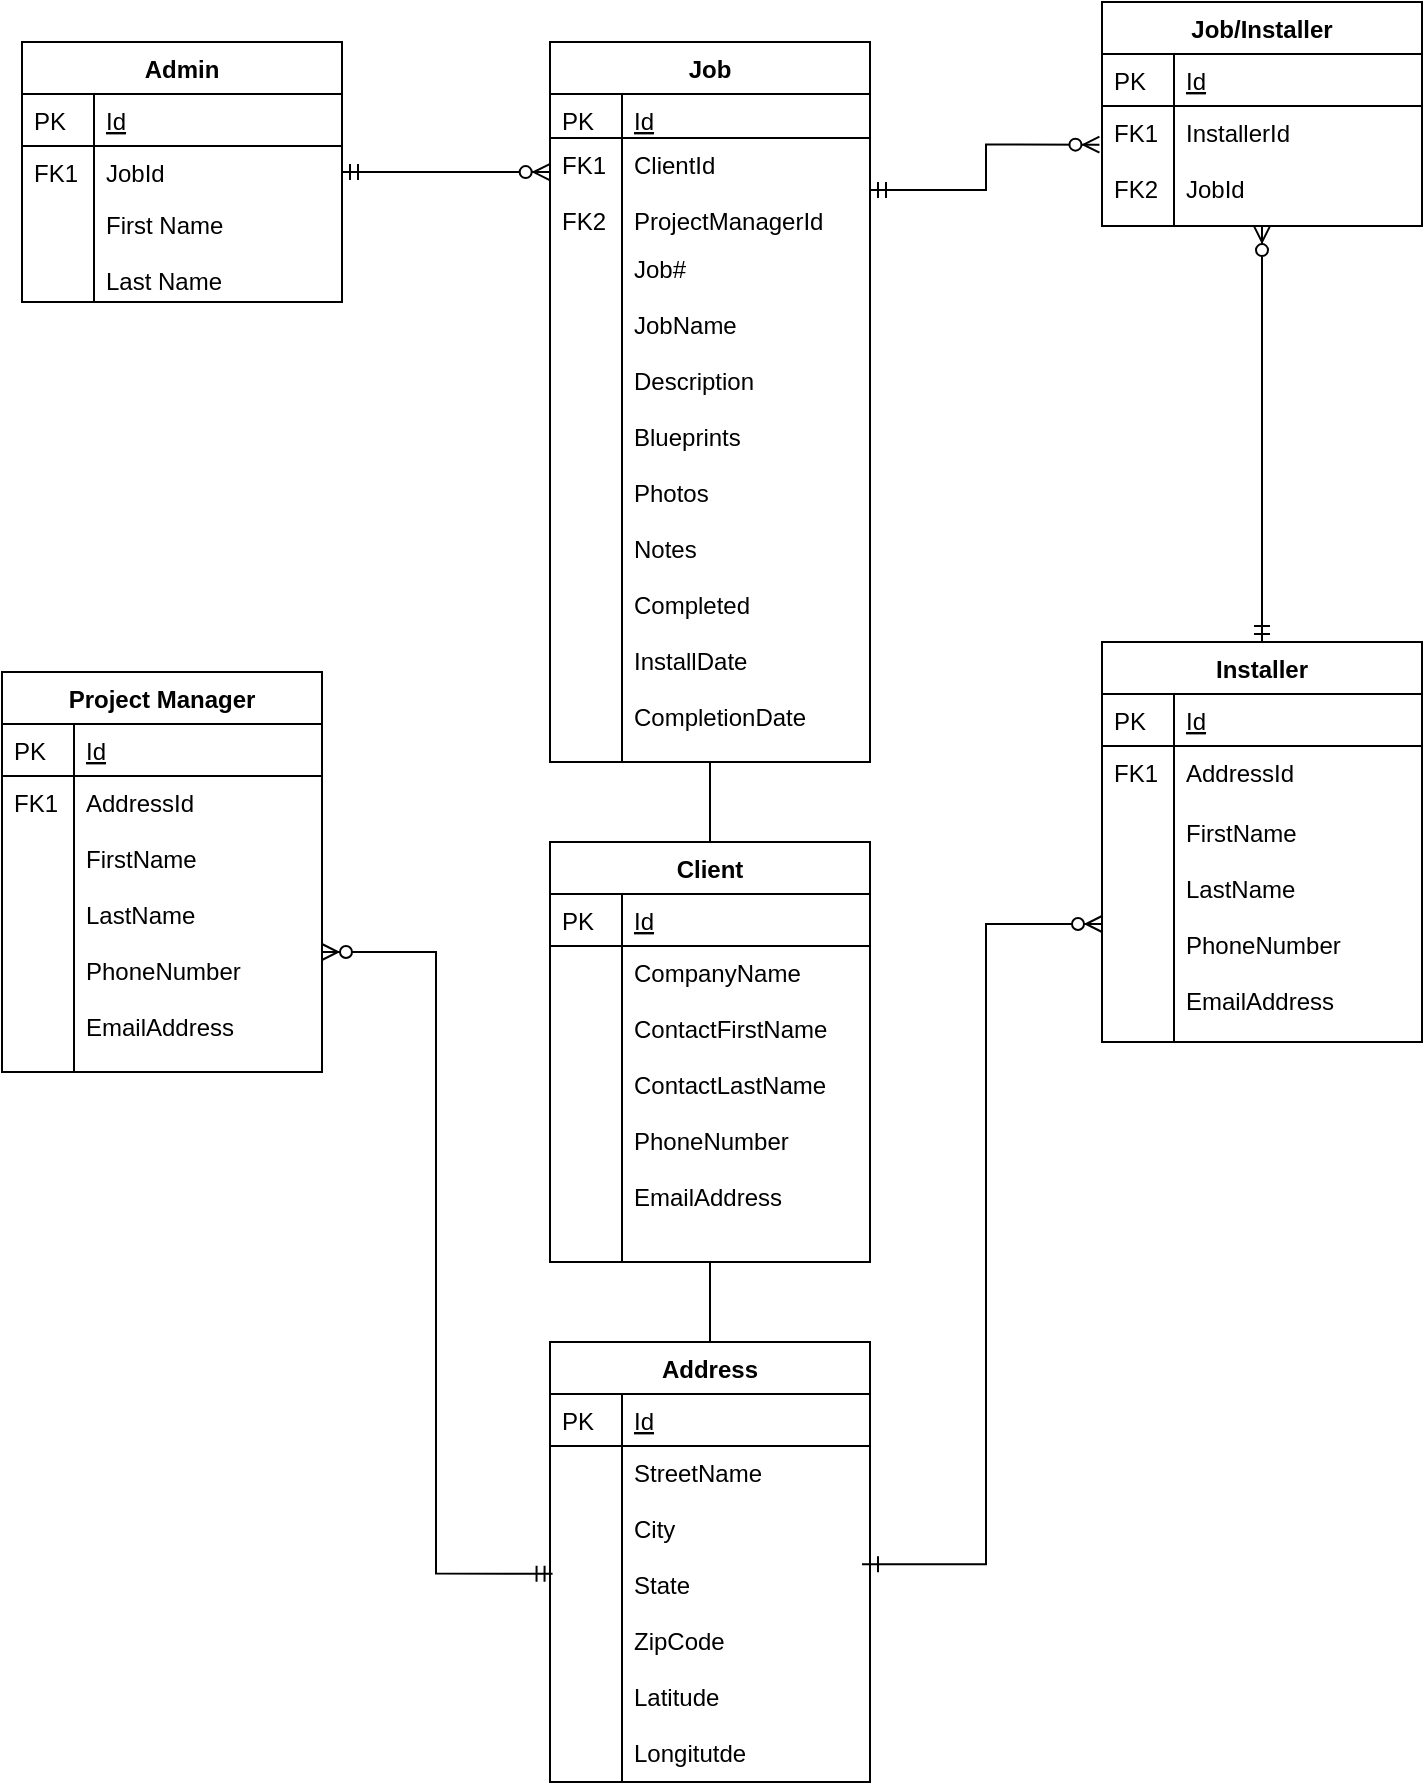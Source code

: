 <mxfile version="12.8.8" type="device"><diagram id="C5RBs43oDa-KdzZeNtuy" name="Page-1"><mxGraphModel dx="1826" dy="877" grid="1" gridSize="10" guides="1" tooltips="1" connect="1" arrows="1" fold="1" page="1" pageScale="1" pageWidth="827" pageHeight="1169" math="0" shadow="0"><root><mxCell id="WIyWlLk6GJQsqaUBKTNV-0"/><mxCell id="WIyWlLk6GJQsqaUBKTNV-1" parent="WIyWlLk6GJQsqaUBKTNV-0"/><mxCell id="zkfFHV4jXpPFQw0GAbJ--56" value="Job" style="swimlane;fontStyle=1;childLayout=stackLayout;horizontal=1;startSize=26;horizontalStack=0;resizeParent=1;resizeLast=0;collapsible=1;marginBottom=0;rounded=0;shadow=0;strokeWidth=1;" parent="WIyWlLk6GJQsqaUBKTNV-1" vertex="1"><mxGeometry x="334" y="170" width="160" height="360" as="geometry"><mxRectangle x="260" y="80" width="160" height="26" as="alternateBounds"/></mxGeometry></mxCell><mxCell id="zkfFHV4jXpPFQw0GAbJ--57" value="Id" style="shape=partialRectangle;top=0;left=0;right=0;bottom=1;align=left;verticalAlign=top;fillColor=none;spacingLeft=40;spacingRight=4;overflow=hidden;rotatable=0;points=[[0,0.5],[1,0.5]];portConstraint=eastwest;dropTarget=0;rounded=0;shadow=0;strokeWidth=1;fontStyle=4" parent="zkfFHV4jXpPFQw0GAbJ--56" vertex="1"><mxGeometry y="26" width="160" height="22" as="geometry"/></mxCell><mxCell id="zkfFHV4jXpPFQw0GAbJ--58" value="PK" style="shape=partialRectangle;top=0;left=0;bottom=0;fillColor=none;align=left;verticalAlign=top;spacingLeft=4;spacingRight=4;overflow=hidden;rotatable=0;points=[];portConstraint=eastwest;part=1;" parent="zkfFHV4jXpPFQw0GAbJ--57" vertex="1" connectable="0"><mxGeometry width="36" height="22" as="geometry"/></mxCell><mxCell id="zkfFHV4jXpPFQw0GAbJ--59" value="ClientId&#10;&#10;ProjectManagerId" style="shape=partialRectangle;top=0;left=0;right=0;bottom=0;align=left;verticalAlign=top;fillColor=none;spacingLeft=40;spacingRight=4;overflow=hidden;rotatable=0;points=[[0,0.5],[1,0.5]];portConstraint=eastwest;dropTarget=0;rounded=0;shadow=0;strokeWidth=1;" parent="zkfFHV4jXpPFQw0GAbJ--56" vertex="1"><mxGeometry y="48" width="160" height="52" as="geometry"/></mxCell><mxCell id="zkfFHV4jXpPFQw0GAbJ--60" value="FK1&#10;&#10;FK2" style="shape=partialRectangle;top=0;left=0;bottom=0;fillColor=none;align=left;verticalAlign=top;spacingLeft=4;spacingRight=4;overflow=hidden;rotatable=0;points=[];portConstraint=eastwest;part=1;" parent="zkfFHV4jXpPFQw0GAbJ--59" vertex="1" connectable="0"><mxGeometry width="36" height="52" as="geometry"/></mxCell><mxCell id="zkfFHV4jXpPFQw0GAbJ--61" value="Job#&#10;&#10;JobName&#10;&#10;Description&#10;&#10;Blueprints&#10;&#10;Photos&#10;&#10;Notes&#10;&#10;Completed&#10;&#10;InstallDate&#10;&#10;CompletionDate" style="shape=partialRectangle;top=0;left=0;right=0;bottom=0;align=left;verticalAlign=top;fillColor=none;spacingLeft=40;spacingRight=4;overflow=hidden;rotatable=0;points=[[0,0.5],[1,0.5]];portConstraint=eastwest;dropTarget=0;rounded=0;shadow=0;strokeWidth=1;" parent="zkfFHV4jXpPFQw0GAbJ--56" vertex="1"><mxGeometry y="100" width="160" height="260" as="geometry"/></mxCell><mxCell id="zkfFHV4jXpPFQw0GAbJ--62" value="" style="shape=partialRectangle;top=0;left=0;bottom=0;fillColor=none;align=left;verticalAlign=top;spacingLeft=4;spacingRight=4;overflow=hidden;rotatable=0;points=[];portConstraint=eastwest;part=1;" parent="zkfFHV4jXpPFQw0GAbJ--61" vertex="1" connectable="0"><mxGeometry width="36" height="260.0" as="geometry"/></mxCell><mxCell id="0RuMeNgLi5jR3YJx_9in-46" style="edgeStyle=orthogonalEdgeStyle;rounded=0;orthogonalLoop=1;jettySize=auto;html=1;startArrow=none;startFill=0;endArrow=none;endFill=0;entryX=0.5;entryY=1;entryDx=0;entryDy=0;entryPerimeter=0;" parent="WIyWlLk6GJQsqaUBKTNV-1" source="0RuMeNgLi5jR3YJx_9in-0" target="zkfFHV4jXpPFQw0GAbJ--54" edge="1"><mxGeometry relative="1" as="geometry"><mxPoint x="414" y="740.0" as="targetPoint"/></mxGeometry></mxCell><mxCell id="0RuMeNgLi5jR3YJx_9in-44" style="edgeStyle=orthogonalEdgeStyle;rounded=0;orthogonalLoop=1;jettySize=auto;html=1;entryX=0.008;entryY=0.38;entryDx=0;entryDy=0;entryPerimeter=0;startArrow=ERzeroToMany;startFill=1;endArrow=ERmandOne;endFill=0;" parent="WIyWlLk6GJQsqaUBKTNV-1" source="0RuMeNgLi5jR3YJx_9in-34" target="0RuMeNgLi5jR3YJx_9in-3" edge="1"><mxGeometry relative="1" as="geometry"/></mxCell><mxCell id="0RuMeNgLi5jR3YJx_9in-45" style="edgeStyle=orthogonalEdgeStyle;rounded=0;orthogonalLoop=1;jettySize=auto;html=1;entryX=0.975;entryY=0.352;entryDx=0;entryDy=0;entryPerimeter=0;startArrow=ERzeroToMany;startFill=1;endArrow=ERmandOne;endFill=0;" parent="WIyWlLk6GJQsqaUBKTNV-1" source="0RuMeNgLi5jR3YJx_9in-19" target="0RuMeNgLi5jR3YJx_9in-3" edge="1"><mxGeometry relative="1" as="geometry"/></mxCell><mxCell id="0RuMeNgLi5jR3YJx_9in-47" style="edgeStyle=orthogonalEdgeStyle;rounded=0;orthogonalLoop=1;jettySize=auto;html=1;exitX=0.5;exitY=0;exitDx=0;exitDy=0;startArrow=none;startFill=0;endArrow=none;endFill=0;entryX=0.5;entryY=1.002;entryDx=0;entryDy=0;entryPerimeter=0;" parent="WIyWlLk6GJQsqaUBKTNV-1" source="zkfFHV4jXpPFQw0GAbJ--51" target="zkfFHV4jXpPFQw0GAbJ--61" edge="1"><mxGeometry relative="1" as="geometry"><mxPoint x="414" y="420" as="targetPoint"/></mxGeometry></mxCell><mxCell id="KQx-z6SdK_46nNqS55du-7" style="edgeStyle=orthogonalEdgeStyle;rounded=0;orthogonalLoop=1;jettySize=auto;html=1;entryX=0.5;entryY=1.001;entryDx=0;entryDy=0;entryPerimeter=0;endArrow=ERzeroToMany;endFill=1;startArrow=ERmandOne;startFill=0;" edge="1" parent="WIyWlLk6GJQsqaUBKTNV-1" source="0RuMeNgLi5jR3YJx_9in-14" target="KQx-z6SdK_46nNqS55du-3"><mxGeometry relative="1" as="geometry"><mxPoint x="690" y="230" as="targetPoint"/></mxGeometry></mxCell><mxCell id="0RuMeNgLi5jR3YJx_9in-14" value="Installer" style="swimlane;fontStyle=1;childLayout=stackLayout;horizontal=1;startSize=26;horizontalStack=0;resizeParent=1;resizeLast=0;collapsible=1;marginBottom=0;rounded=0;shadow=0;strokeWidth=1;" parent="WIyWlLk6GJQsqaUBKTNV-1" vertex="1"><mxGeometry x="610" y="470" width="160" height="200" as="geometry"><mxRectangle x="260" y="270" width="160" height="26" as="alternateBounds"/></mxGeometry></mxCell><mxCell id="0RuMeNgLi5jR3YJx_9in-15" value="Id" style="shape=partialRectangle;top=0;left=0;right=0;bottom=1;align=left;verticalAlign=top;fillColor=none;spacingLeft=40;spacingRight=4;overflow=hidden;rotatable=0;points=[[0,0.5],[1,0.5]];portConstraint=eastwest;dropTarget=0;rounded=0;shadow=0;strokeWidth=1;fontStyle=4" parent="0RuMeNgLi5jR3YJx_9in-14" vertex="1"><mxGeometry y="26" width="160" height="26" as="geometry"/></mxCell><mxCell id="0RuMeNgLi5jR3YJx_9in-16" value="PK" style="shape=partialRectangle;top=0;left=0;bottom=0;fillColor=none;align=left;verticalAlign=top;spacingLeft=4;spacingRight=4;overflow=hidden;rotatable=0;points=[];portConstraint=eastwest;part=1;" parent="0RuMeNgLi5jR3YJx_9in-15" vertex="1" connectable="0"><mxGeometry width="36" height="26" as="geometry"/></mxCell><mxCell id="0RuMeNgLi5jR3YJx_9in-17" value="AddressId" style="shape=partialRectangle;top=0;left=0;right=0;bottom=0;align=left;verticalAlign=top;fillColor=none;spacingLeft=40;spacingRight=4;overflow=hidden;rotatable=0;points=[[0,0.5],[1,0.5]];portConstraint=eastwest;dropTarget=0;rounded=0;shadow=0;strokeWidth=1;" parent="0RuMeNgLi5jR3YJx_9in-14" vertex="1"><mxGeometry y="52" width="160" height="30" as="geometry"/></mxCell><mxCell id="0RuMeNgLi5jR3YJx_9in-18" value="FK1" style="shape=partialRectangle;top=0;left=0;bottom=0;fillColor=none;align=left;verticalAlign=top;spacingLeft=4;spacingRight=4;overflow=hidden;rotatable=0;points=[];portConstraint=eastwest;part=1;" parent="0RuMeNgLi5jR3YJx_9in-17" vertex="1" connectable="0"><mxGeometry width="36" height="30" as="geometry"/></mxCell><mxCell id="0RuMeNgLi5jR3YJx_9in-19" value="FirstName&#10;&#10;LastName&#10;&#10;PhoneNumber&#10;&#10;EmailAddress" style="shape=partialRectangle;top=0;left=0;right=0;bottom=0;align=left;verticalAlign=top;fillColor=none;spacingLeft=40;spacingRight=4;overflow=hidden;rotatable=0;points=[[0,0.5],[1,0.5]];portConstraint=eastwest;dropTarget=0;rounded=0;shadow=0;strokeWidth=1;" parent="0RuMeNgLi5jR3YJx_9in-14" vertex="1"><mxGeometry y="82" width="160" height="118" as="geometry"/></mxCell><mxCell id="0RuMeNgLi5jR3YJx_9in-20" value="" style="shape=partialRectangle;top=0;left=0;bottom=0;fillColor=none;align=left;verticalAlign=top;spacingLeft=4;spacingRight=4;overflow=hidden;rotatable=0;points=[];portConstraint=eastwest;part=1;" parent="0RuMeNgLi5jR3YJx_9in-19" vertex="1" connectable="0"><mxGeometry width="36" height="118" as="geometry"/></mxCell><mxCell id="KQx-z6SdK_46nNqS55du-0" value="Job/Installer" style="swimlane;fontStyle=1;childLayout=stackLayout;horizontal=1;startSize=26;horizontalStack=0;resizeParent=1;resizeLast=0;collapsible=1;marginBottom=0;rounded=0;shadow=0;strokeWidth=1;" vertex="1" parent="WIyWlLk6GJQsqaUBKTNV-1"><mxGeometry x="610" y="150" width="160" height="112" as="geometry"><mxRectangle x="260" y="270" width="160" height="26" as="alternateBounds"/></mxGeometry></mxCell><mxCell id="KQx-z6SdK_46nNqS55du-1" value="Id" style="shape=partialRectangle;top=0;left=0;right=0;bottom=1;align=left;verticalAlign=top;fillColor=none;spacingLeft=40;spacingRight=4;overflow=hidden;rotatable=0;points=[[0,0.5],[1,0.5]];portConstraint=eastwest;dropTarget=0;rounded=0;shadow=0;strokeWidth=1;fontStyle=4" vertex="1" parent="KQx-z6SdK_46nNqS55du-0"><mxGeometry y="26" width="160" height="26" as="geometry"/></mxCell><mxCell id="KQx-z6SdK_46nNqS55du-2" value="PK" style="shape=partialRectangle;top=0;left=0;bottom=0;fillColor=none;align=left;verticalAlign=top;spacingLeft=4;spacingRight=4;overflow=hidden;rotatable=0;points=[];portConstraint=eastwest;part=1;" vertex="1" connectable="0" parent="KQx-z6SdK_46nNqS55du-1"><mxGeometry width="36" height="26" as="geometry"/></mxCell><mxCell id="KQx-z6SdK_46nNqS55du-3" value="InstallerId&#10;&#10;JobId" style="shape=partialRectangle;top=0;left=0;right=0;bottom=0;align=left;verticalAlign=top;fillColor=none;spacingLeft=40;spacingRight=4;overflow=hidden;rotatable=0;points=[[0,0.5],[1,0.5]];portConstraint=eastwest;dropTarget=0;rounded=0;shadow=0;strokeWidth=1;" vertex="1" parent="KQx-z6SdK_46nNqS55du-0"><mxGeometry y="52" width="160" height="60" as="geometry"/></mxCell><mxCell id="KQx-z6SdK_46nNqS55du-4" value="FK1&#10;&#10;FK2" style="shape=partialRectangle;top=0;left=0;bottom=0;fillColor=none;align=left;verticalAlign=top;spacingLeft=4;spacingRight=4;overflow=hidden;rotatable=0;points=[];portConstraint=eastwest;part=1;" vertex="1" connectable="0" parent="KQx-z6SdK_46nNqS55du-3"><mxGeometry width="36" height="60" as="geometry"/></mxCell><mxCell id="KQx-z6SdK_46nNqS55du-12" style="edgeStyle=orthogonalEdgeStyle;rounded=0;orthogonalLoop=1;jettySize=auto;html=1;entryX=-0.008;entryY=0.322;entryDx=0;entryDy=0;entryPerimeter=0;startArrow=ERmandOne;startFill=0;endArrow=ERzeroToMany;endFill=1;" edge="1" parent="WIyWlLk6GJQsqaUBKTNV-1" source="zkfFHV4jXpPFQw0GAbJ--59" target="KQx-z6SdK_46nNqS55du-3"><mxGeometry relative="1" as="geometry"/></mxCell><mxCell id="zkfFHV4jXpPFQw0GAbJ--51" value="Client" style="swimlane;fontStyle=1;childLayout=stackLayout;horizontal=1;startSize=26;horizontalStack=0;resizeParent=1;resizeLast=0;collapsible=1;marginBottom=0;rounded=0;shadow=0;strokeWidth=1;" parent="WIyWlLk6GJQsqaUBKTNV-1" vertex="1"><mxGeometry x="334" y="570" width="160" height="210" as="geometry"><mxRectangle x="20" y="80" width="160" height="26" as="alternateBounds"/></mxGeometry></mxCell><mxCell id="zkfFHV4jXpPFQw0GAbJ--52" value="Id" style="shape=partialRectangle;top=0;left=0;right=0;bottom=1;align=left;verticalAlign=top;fillColor=none;spacingLeft=40;spacingRight=4;overflow=hidden;rotatable=0;points=[[0,0.5],[1,0.5]];portConstraint=eastwest;dropTarget=0;rounded=0;shadow=0;strokeWidth=1;fontStyle=4" parent="zkfFHV4jXpPFQw0GAbJ--51" vertex="1"><mxGeometry y="26" width="160" height="26" as="geometry"/></mxCell><mxCell id="zkfFHV4jXpPFQw0GAbJ--53" value="PK" style="shape=partialRectangle;top=0;left=0;bottom=0;fillColor=none;align=left;verticalAlign=top;spacingLeft=4;spacingRight=4;overflow=hidden;rotatable=0;points=[];portConstraint=eastwest;part=1;" parent="zkfFHV4jXpPFQw0GAbJ--52" vertex="1" connectable="0"><mxGeometry width="36" height="26" as="geometry"/></mxCell><mxCell id="zkfFHV4jXpPFQw0GAbJ--54" value="CompanyName&#10;&#10;ContactFirstName&#10;&#10;ContactLastName&#10;&#10;PhoneNumber&#10;&#10;EmailAddress" style="shape=partialRectangle;top=0;left=0;right=0;bottom=0;align=left;verticalAlign=top;fillColor=none;spacingLeft=40;spacingRight=4;overflow=hidden;rotatable=0;points=[[0,0.5],[1,0.5]];portConstraint=eastwest;dropTarget=0;rounded=0;shadow=0;strokeWidth=1;" parent="zkfFHV4jXpPFQw0GAbJ--51" vertex="1"><mxGeometry y="52" width="160" height="158" as="geometry"/></mxCell><mxCell id="zkfFHV4jXpPFQw0GAbJ--55" value="" style="shape=partialRectangle;top=0;left=0;bottom=0;fillColor=none;align=left;verticalAlign=top;spacingLeft=4;spacingRight=4;overflow=hidden;rotatable=0;points=[];portConstraint=eastwest;part=1;" parent="zkfFHV4jXpPFQw0GAbJ--54" vertex="1" connectable="0"><mxGeometry width="36" height="158" as="geometry"/></mxCell><mxCell id="0RuMeNgLi5jR3YJx_9in-0" value="Address" style="swimlane;fontStyle=1;childLayout=stackLayout;horizontal=1;startSize=26;horizontalStack=0;resizeParent=1;resizeLast=0;collapsible=1;marginBottom=0;rounded=0;shadow=0;strokeWidth=1;" parent="WIyWlLk6GJQsqaUBKTNV-1" vertex="1"><mxGeometry x="334" y="820" width="160" height="220" as="geometry"><mxRectangle x="260" y="270" width="160" height="26" as="alternateBounds"/></mxGeometry></mxCell><mxCell id="0RuMeNgLi5jR3YJx_9in-1" value="Id" style="shape=partialRectangle;top=0;left=0;right=0;bottom=1;align=left;verticalAlign=top;fillColor=none;spacingLeft=40;spacingRight=4;overflow=hidden;rotatable=0;points=[[0,0.5],[1,0.5]];portConstraint=eastwest;dropTarget=0;rounded=0;shadow=0;strokeWidth=1;fontStyle=4" parent="0RuMeNgLi5jR3YJx_9in-0" vertex="1"><mxGeometry y="26" width="160" height="26" as="geometry"/></mxCell><mxCell id="0RuMeNgLi5jR3YJx_9in-2" value="PK" style="shape=partialRectangle;top=0;left=0;bottom=0;fillColor=none;align=left;verticalAlign=top;spacingLeft=4;spacingRight=4;overflow=hidden;rotatable=0;points=[];portConstraint=eastwest;part=1;" parent="0RuMeNgLi5jR3YJx_9in-1" vertex="1" connectable="0"><mxGeometry width="36" height="26" as="geometry"/></mxCell><mxCell id="0RuMeNgLi5jR3YJx_9in-3" value="StreetName&#10;&#10;City&#10;&#10;State&#10;&#10;ZipCode&#10;&#10;Latitude&#10;&#10;Longitutde" style="shape=partialRectangle;top=0;left=0;right=0;bottom=0;align=left;verticalAlign=top;fillColor=none;spacingLeft=40;spacingRight=4;overflow=hidden;rotatable=0;points=[[0,0.5],[1,0.5]];portConstraint=eastwest;dropTarget=0;rounded=0;shadow=0;strokeWidth=1;" parent="0RuMeNgLi5jR3YJx_9in-0" vertex="1"><mxGeometry y="52" width="160" height="168" as="geometry"/></mxCell><mxCell id="0RuMeNgLi5jR3YJx_9in-4" value="" style="shape=partialRectangle;top=0;left=0;bottom=0;fillColor=none;align=left;verticalAlign=top;spacingLeft=4;spacingRight=4;overflow=hidden;rotatable=0;points=[];portConstraint=eastwest;part=1;" parent="0RuMeNgLi5jR3YJx_9in-3" vertex="1" connectable="0"><mxGeometry width="36" height="168" as="geometry"/></mxCell><mxCell id="0RuMeNgLi5jR3YJx_9in-21" value="Admin" style="swimlane;fontStyle=1;childLayout=stackLayout;horizontal=1;startSize=26;horizontalStack=0;resizeParent=1;resizeLast=0;collapsible=1;marginBottom=0;rounded=0;shadow=0;strokeWidth=1;" parent="WIyWlLk6GJQsqaUBKTNV-1" vertex="1"><mxGeometry x="70" y="170" width="160" height="130" as="geometry"><mxRectangle x="260" y="270" width="160" height="26" as="alternateBounds"/></mxGeometry></mxCell><mxCell id="0RuMeNgLi5jR3YJx_9in-22" value="Id" style="shape=partialRectangle;top=0;left=0;right=0;bottom=1;align=left;verticalAlign=top;fillColor=none;spacingLeft=40;spacingRight=4;overflow=hidden;rotatable=0;points=[[0,0.5],[1,0.5]];portConstraint=eastwest;dropTarget=0;rounded=0;shadow=0;strokeWidth=1;fontStyle=4" parent="0RuMeNgLi5jR3YJx_9in-21" vertex="1"><mxGeometry y="26" width="160" height="26" as="geometry"/></mxCell><mxCell id="0RuMeNgLi5jR3YJx_9in-23" value="PK" style="shape=partialRectangle;top=0;left=0;bottom=0;fillColor=none;align=left;verticalAlign=top;spacingLeft=4;spacingRight=4;overflow=hidden;rotatable=0;points=[];portConstraint=eastwest;part=1;" parent="0RuMeNgLi5jR3YJx_9in-22" vertex="1" connectable="0"><mxGeometry width="36" height="26" as="geometry"/></mxCell><mxCell id="0RuMeNgLi5jR3YJx_9in-24" value="JobId" style="shape=partialRectangle;top=0;left=0;right=0;bottom=0;align=left;verticalAlign=top;fillColor=none;spacingLeft=40;spacingRight=4;overflow=hidden;rotatable=0;points=[[0,0.5],[1,0.5]];portConstraint=eastwest;dropTarget=0;rounded=0;shadow=0;strokeWidth=1;" parent="0RuMeNgLi5jR3YJx_9in-21" vertex="1"><mxGeometry y="52" width="160" height="26" as="geometry"/></mxCell><mxCell id="0RuMeNgLi5jR3YJx_9in-25" value="FK1" style="shape=partialRectangle;top=0;left=0;bottom=0;fillColor=none;align=left;verticalAlign=top;spacingLeft=4;spacingRight=4;overflow=hidden;rotatable=0;points=[];portConstraint=eastwest;part=1;" parent="0RuMeNgLi5jR3YJx_9in-24" vertex="1" connectable="0"><mxGeometry width="36" height="26" as="geometry"/></mxCell><mxCell id="0RuMeNgLi5jR3YJx_9in-26" value="First Name&#10;&#10;Last Name" style="shape=partialRectangle;top=0;left=0;right=0;bottom=0;align=left;verticalAlign=top;fillColor=none;spacingLeft=40;spacingRight=4;overflow=hidden;rotatable=0;points=[[0,0.5],[1,0.5]];portConstraint=eastwest;dropTarget=0;rounded=0;shadow=0;strokeWidth=1;" parent="0RuMeNgLi5jR3YJx_9in-21" vertex="1"><mxGeometry y="78" width="160" height="52" as="geometry"/></mxCell><mxCell id="0RuMeNgLi5jR3YJx_9in-27" value="" style="shape=partialRectangle;top=0;left=0;bottom=0;fillColor=none;align=left;verticalAlign=top;spacingLeft=4;spacingRight=4;overflow=hidden;rotatable=0;points=[];portConstraint=eastwest;part=1;" parent="0RuMeNgLi5jR3YJx_9in-26" vertex="1" connectable="0"><mxGeometry width="36" height="52" as="geometry"/></mxCell><mxCell id="0RuMeNgLi5jR3YJx_9in-29" value="Project Manager" style="swimlane;fontStyle=1;childLayout=stackLayout;horizontal=1;startSize=26;horizontalStack=0;resizeParent=1;resizeLast=0;collapsible=1;marginBottom=0;rounded=0;shadow=0;strokeWidth=1;" parent="WIyWlLk6GJQsqaUBKTNV-1" vertex="1"><mxGeometry x="60" y="485" width="160" height="200" as="geometry"><mxRectangle x="260" y="270" width="160" height="26" as="alternateBounds"/></mxGeometry></mxCell><mxCell id="0RuMeNgLi5jR3YJx_9in-30" value="Id" style="shape=partialRectangle;top=0;left=0;right=0;bottom=1;align=left;verticalAlign=top;fillColor=none;spacingLeft=40;spacingRight=4;overflow=hidden;rotatable=0;points=[[0,0.5],[1,0.5]];portConstraint=eastwest;dropTarget=0;rounded=0;shadow=0;strokeWidth=1;fontStyle=4" parent="0RuMeNgLi5jR3YJx_9in-29" vertex="1"><mxGeometry y="26" width="160" height="26" as="geometry"/></mxCell><mxCell id="0RuMeNgLi5jR3YJx_9in-31" value="PK" style="shape=partialRectangle;top=0;left=0;bottom=0;fillColor=none;align=left;verticalAlign=top;spacingLeft=4;spacingRight=4;overflow=hidden;rotatable=0;points=[];portConstraint=eastwest;part=1;" parent="0RuMeNgLi5jR3YJx_9in-30" vertex="1" connectable="0"><mxGeometry width="36" height="26" as="geometry"/></mxCell><mxCell id="0RuMeNgLi5jR3YJx_9in-32" value="AddressId&#10;" style="shape=partialRectangle;top=0;left=0;right=0;bottom=0;align=left;verticalAlign=top;fillColor=none;spacingLeft=40;spacingRight=4;overflow=hidden;rotatable=0;points=[[0,0.5],[1,0.5]];portConstraint=eastwest;dropTarget=0;rounded=0;shadow=0;strokeWidth=1;" parent="0RuMeNgLi5jR3YJx_9in-29" vertex="1"><mxGeometry y="52" width="160" height="28" as="geometry"/></mxCell><mxCell id="0RuMeNgLi5jR3YJx_9in-33" value="FK1" style="shape=partialRectangle;top=0;left=0;bottom=0;fillColor=none;align=left;verticalAlign=top;spacingLeft=4;spacingRight=4;overflow=hidden;rotatable=0;points=[];portConstraint=eastwest;part=1;" parent="0RuMeNgLi5jR3YJx_9in-32" vertex="1" connectable="0"><mxGeometry width="36" height="28" as="geometry"/></mxCell><mxCell id="0RuMeNgLi5jR3YJx_9in-34" value="FirstName&#10;&#10;LastName&#10;&#10;PhoneNumber&#10;&#10;EmailAddress" style="shape=partialRectangle;top=0;left=0;right=0;bottom=0;align=left;verticalAlign=top;fillColor=none;spacingLeft=40;spacingRight=4;overflow=hidden;rotatable=0;points=[[0,0.5],[1,0.5]];portConstraint=eastwest;dropTarget=0;rounded=0;shadow=0;strokeWidth=1;" parent="0RuMeNgLi5jR3YJx_9in-29" vertex="1"><mxGeometry y="80" width="160" height="120" as="geometry"/></mxCell><mxCell id="0RuMeNgLi5jR3YJx_9in-35" value="" style="shape=partialRectangle;top=0;left=0;bottom=0;fillColor=none;align=left;verticalAlign=top;spacingLeft=4;spacingRight=4;overflow=hidden;rotatable=0;points=[];portConstraint=eastwest;part=1;" parent="0RuMeNgLi5jR3YJx_9in-34" vertex="1" connectable="0"><mxGeometry width="36" height="120" as="geometry"/></mxCell><mxCell id="KQx-z6SdK_46nNqS55du-13" style="edgeStyle=orthogonalEdgeStyle;rounded=0;orthogonalLoop=1;jettySize=auto;html=1;entryX=-0.001;entryY=0.328;entryDx=0;entryDy=0;startArrow=ERmandOne;startFill=0;endArrow=ERzeroToMany;endFill=1;entryPerimeter=0;" edge="1" parent="WIyWlLk6GJQsqaUBKTNV-1" source="0RuMeNgLi5jR3YJx_9in-24" target="zkfFHV4jXpPFQw0GAbJ--59"><mxGeometry relative="1" as="geometry"/></mxCell></root></mxGraphModel></diagram></mxfile>